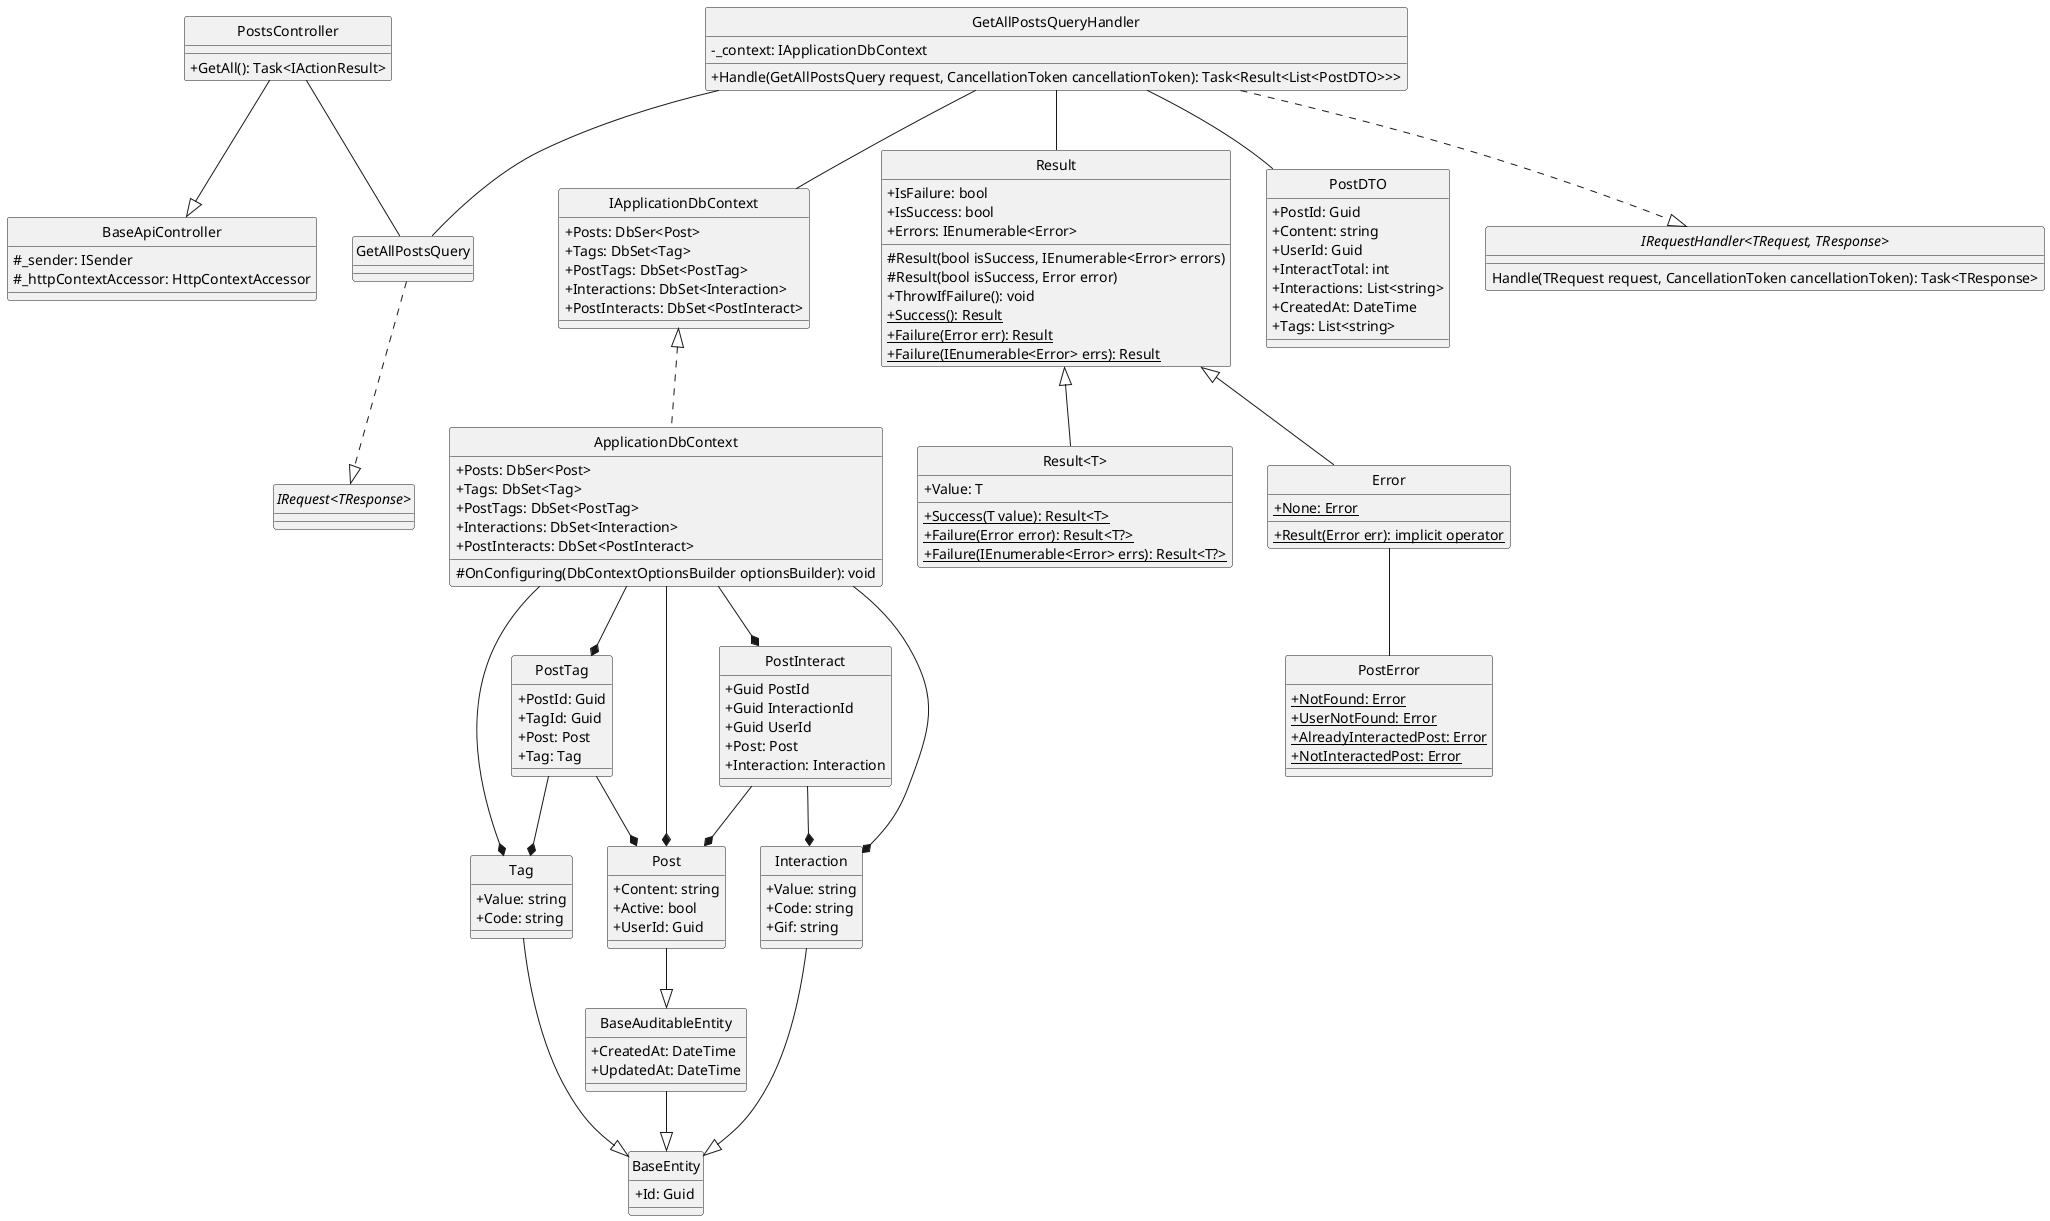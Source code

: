 @startuml getAllPost
hide circle
skinparam classAttributeIconSize 0

class BaseApiController {
    #_sender: ISender
    #_httpContextAccessor: HttpContextAccessor
}

class PostsController {
    +GetAll(): Task<IActionResult>
}

class GetAllPostsQuery {}

class GetAllPostsQueryHandler {
    -_context: IApplicationDbContext
    +Handle(GetAllPostsQuery request, CancellationToken cancellationToken): Task<Result<List<PostDTO>>>
}

class IApplicationDbContext {
    +Posts: DbSer<Post>
    +Tags: DbSet<Tag>
    +PostTags: DbSet<PostTag>
    +Interactions: DbSet<Interaction>
    +PostInteracts: DbSet<PostInteract>
}

class ApplicationDbContext {
    +Posts: DbSer<Post>
    +Tags: DbSet<Tag>
    +PostTags: DbSet<PostTag>
    +Interactions: DbSet<Interaction>
    +PostInteracts: DbSet<PostInteract>
    #OnConfiguring(DbContextOptionsBuilder optionsBuilder): void
}

class Result {
    +IsFailure: bool
    +IsSuccess: bool
    +Errors: IEnumerable<Error>
    #Result(bool isSuccess, IEnumerable<Error> errors)
    #Result(bool isSuccess, Error error)
    +ThrowIfFailure(): void
    +{static} Success(): Result 
    +{static} Failure(Error err): Result
    +{static} Failure(IEnumerable<Error> errs): Result
}

class "Result<T>" {
    +Value: T
    +{static} Success(T value): Result<T>
    +{static} Failure(Error error): Result<T?>
    +{static} Failure(IEnumerable<Error> errs): Result<T?>
}

class Error {
    +{static} None: Error
    +{static} Result(Error err): implicit operator
}

class PostError {
    +{static} NotFound: Error
    +{static} UserNotFound: Error
    +{static} AlreadyInteractedPost: Error
    +{static} NotInteractedPost: Error
}

class PostDTO {
    +PostId: Guid
    +Content: string
    +UserId: Guid
    +InteractTotal: int
    +Interactions: List<string>
    +CreatedAt: DateTime
    +Tags: List<string>
}

class BaseEntity {
    +Id: Guid
}

class BaseAuditableEntity{
    +CreatedAt: DateTime
    +UpdatedAt: DateTime
}

class Tag {
    +Value: string
    +Code: string
}

class Post {
    +Content: string
    +Active: bool
    +UserId: Guid
}

class PostTag {
    +PostId: Guid
    +TagId: Guid 
    +Post: Post
    +Tag: Tag
}

class Interaction {
    +Value: string
    +Code: string
    +Gif: string
}

class PostInteract {
    +Guid PostId
    +Guid InteractionId
    +Guid UserId
    +Post: Post
    +Interaction: Interaction
}

interface "IRequest<TResponse>"
interface "IRequestHandler<TRequest, TResponse>"{
    Handle(TRequest request, CancellationToken cancellationToken): Task<TResponse>
}

'==== Get All Post ====
'API Layer
PostsController --|> BaseApiController
PostsController -- GetAllPostsQuery
'Application Layer
GetAllPostsQuery ..|> "IRequest<TResponse>"
GetAllPostsQueryHandler ..|> "IRequestHandler<TRequest, TResponse>"
GetAllPostsQueryHandler -- GetAllPostsQuery
GetAllPostsQueryHandler -- Result
GetAllPostsQueryHandler -- IApplicationDbContext
GetAllPostsQueryHandler -- PostDTO
'Domain Layer
Result <|-- Error
Result <|-- "Result<T>"
Error -- PostError
Tag --|> BaseEntity
Interaction --|> BaseEntity
Post --|> BaseAuditableEntity
BaseAuditableEntity --|> BaseEntity
PostTag --* Post
PostTag --* Tag
PostInteract --* Post
PostInteract --* Interaction
'Infrastructure Layer
IApplicationDbContext <|.. ApplicationDbContext
ApplicationDbContext --* Tag
ApplicationDbContext --* Post
ApplicationDbContext --* PostTag
ApplicationDbContext --* Interaction
ApplicationDbContext --* PostInteract
@enduml